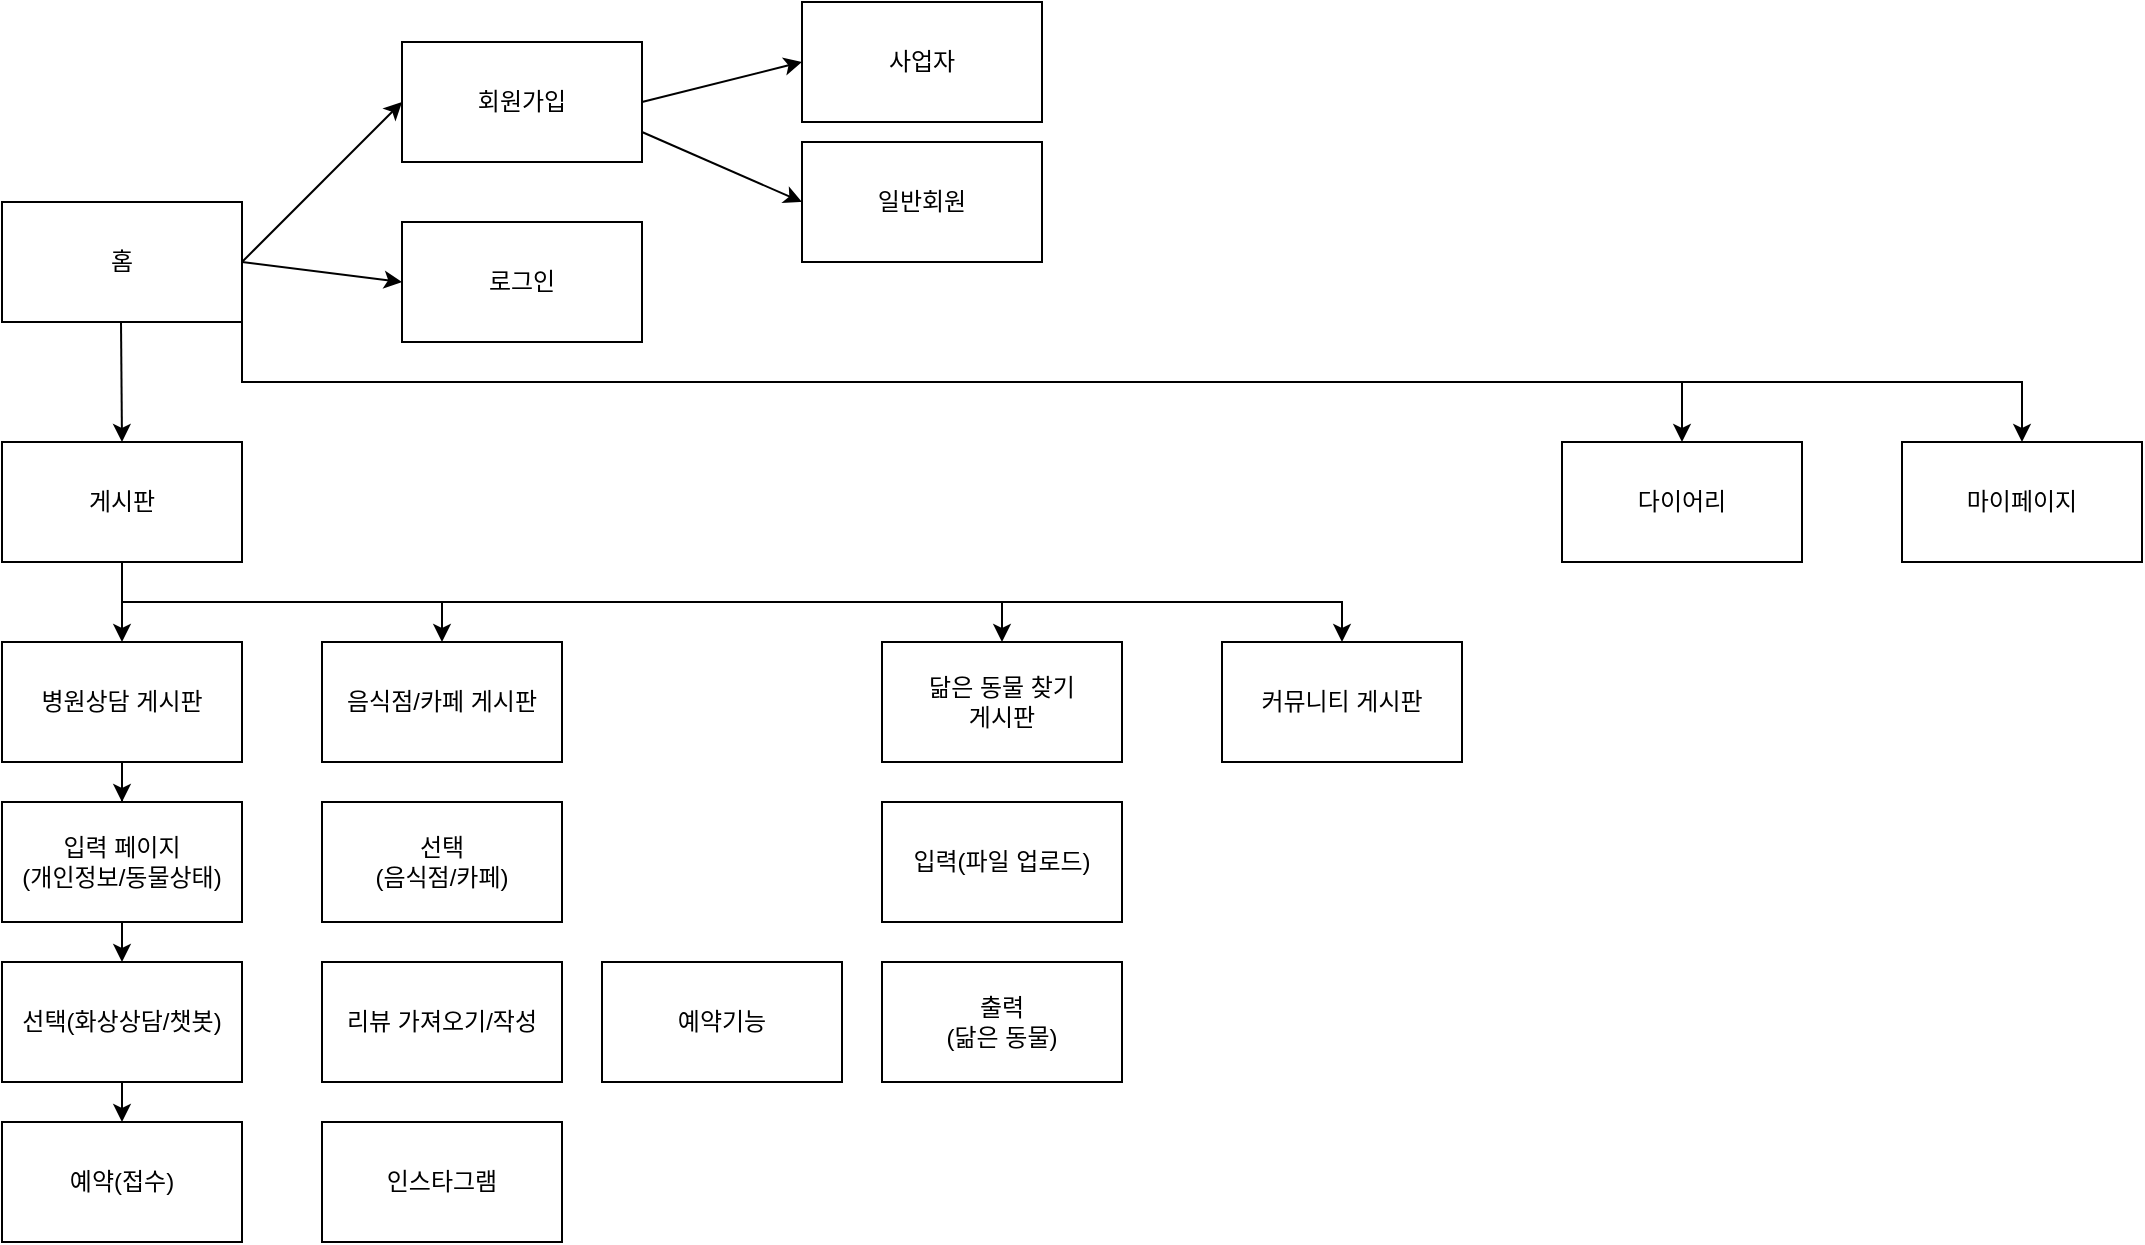 <mxfile version="14.6.0" type="github" pages="2">
  <diagram id="kgpKYQtTHZ0yAKxKKP6v" name="Page-1">
    <mxGraphModel dx="1483" dy="701" grid="1" gridSize="10" guides="1" tooltips="1" connect="1" arrows="1" fold="1" page="1" pageScale="1" pageWidth="2339" pageHeight="3300" math="0" shadow="0">
      <root>
        <mxCell id="0" />
        <mxCell id="1" parent="0" />
        <mxCell id="WUAXPZHOC5QMEnY2nZMM-40" style="edgeStyle=orthogonalEdgeStyle;rounded=0;orthogonalLoop=1;jettySize=auto;html=1;exitX=1;exitY=1;exitDx=0;exitDy=0;" edge="1" parent="1" source="raWUjm0LwEFKpukJs3A3-2" target="WUAXPZHOC5QMEnY2nZMM-19">
          <mxGeometry relative="1" as="geometry" />
        </mxCell>
        <mxCell id="WUAXPZHOC5QMEnY2nZMM-41" style="edgeStyle=orthogonalEdgeStyle;rounded=0;orthogonalLoop=1;jettySize=auto;html=1;exitX=1;exitY=1;exitDx=0;exitDy=0;" edge="1" parent="1" source="raWUjm0LwEFKpukJs3A3-2" target="WUAXPZHOC5QMEnY2nZMM-22">
          <mxGeometry relative="1" as="geometry" />
        </mxCell>
        <mxCell id="raWUjm0LwEFKpukJs3A3-2" value="홈" style="rounded=0;whiteSpace=wrap;html=1;" vertex="1" parent="1">
          <mxGeometry x="1120" y="540" width="120" height="60" as="geometry" />
        </mxCell>
        <mxCell id="raWUjm0LwEFKpukJs3A3-5" value="" style="endArrow=classic;html=1;" edge="1" parent="1">
          <mxGeometry width="50" height="50" relative="1" as="geometry">
            <mxPoint x="1179.5" y="600" as="sourcePoint" />
            <mxPoint x="1179.5" y="660" as="targetPoint" />
            <Array as="points">
              <mxPoint x="1180" y="660" />
            </Array>
          </mxGeometry>
        </mxCell>
        <mxCell id="WUAXPZHOC5QMEnY2nZMM-42" style="edgeStyle=orthogonalEdgeStyle;rounded=0;orthogonalLoop=1;jettySize=auto;html=1;exitX=0.5;exitY=1;exitDx=0;exitDy=0;" edge="1" parent="1" source="raWUjm0LwEFKpukJs3A3-7" target="WUAXPZHOC5QMEnY2nZMM-25">
          <mxGeometry relative="1" as="geometry" />
        </mxCell>
        <mxCell id="WUAXPZHOC5QMEnY2nZMM-46" style="edgeStyle=orthogonalEdgeStyle;rounded=0;orthogonalLoop=1;jettySize=auto;html=1;exitX=0.5;exitY=1;exitDx=0;exitDy=0;" edge="1" parent="1" source="raWUjm0LwEFKpukJs3A3-7" target="WUAXPZHOC5QMEnY2nZMM-30">
          <mxGeometry relative="1" as="geometry" />
        </mxCell>
        <mxCell id="WUAXPZHOC5QMEnY2nZMM-47" style="edgeStyle=orthogonalEdgeStyle;rounded=0;orthogonalLoop=1;jettySize=auto;html=1;exitX=0.5;exitY=1;exitDx=0;exitDy=0;" edge="1" parent="1" source="raWUjm0LwEFKpukJs3A3-7" target="WUAXPZHOC5QMEnY2nZMM-34">
          <mxGeometry relative="1" as="geometry" />
        </mxCell>
        <mxCell id="WUAXPZHOC5QMEnY2nZMM-48" style="edgeStyle=orthogonalEdgeStyle;rounded=0;orthogonalLoop=1;jettySize=auto;html=1;exitX=0.5;exitY=1;exitDx=0;exitDy=0;entryX=0.5;entryY=0;entryDx=0;entryDy=0;" edge="1" parent="1" source="raWUjm0LwEFKpukJs3A3-7" target="WUAXPZHOC5QMEnY2nZMM-39">
          <mxGeometry relative="1" as="geometry" />
        </mxCell>
        <mxCell id="raWUjm0LwEFKpukJs3A3-7" value="게시판" style="rounded=0;whiteSpace=wrap;html=1;" vertex="1" parent="1">
          <mxGeometry x="1120" y="660" width="120" height="60" as="geometry" />
        </mxCell>
        <mxCell id="WUAXPZHOC5QMEnY2nZMM-5" value="회원가입" style="rounded=0;whiteSpace=wrap;html=1;" vertex="1" parent="1">
          <mxGeometry x="1320" y="460" width="120" height="60" as="geometry" />
        </mxCell>
        <mxCell id="WUAXPZHOC5QMEnY2nZMM-6" value="로그인" style="rounded=0;whiteSpace=wrap;html=1;" vertex="1" parent="1">
          <mxGeometry x="1320" y="550" width="120" height="60" as="geometry" />
        </mxCell>
        <mxCell id="WUAXPZHOC5QMEnY2nZMM-7" value="" style="endArrow=classic;html=1;exitX=1;exitY=0.5;exitDx=0;exitDy=0;entryX=0;entryY=0.5;entryDx=0;entryDy=0;" edge="1" parent="1" source="raWUjm0LwEFKpukJs3A3-2" target="WUAXPZHOC5QMEnY2nZMM-6">
          <mxGeometry width="50" height="50" relative="1" as="geometry">
            <mxPoint x="1280" y="700" as="sourcePoint" />
            <mxPoint x="1330" y="650" as="targetPoint" />
          </mxGeometry>
        </mxCell>
        <mxCell id="WUAXPZHOC5QMEnY2nZMM-8" value="" style="endArrow=classic;html=1;entryX=0;entryY=0.5;entryDx=0;entryDy=0;" edge="1" parent="1" target="WUAXPZHOC5QMEnY2nZMM-5">
          <mxGeometry width="50" height="50" relative="1" as="geometry">
            <mxPoint x="1240" y="570" as="sourcePoint" />
            <mxPoint x="1330" y="650" as="targetPoint" />
          </mxGeometry>
        </mxCell>
        <mxCell id="WUAXPZHOC5QMEnY2nZMM-9" style="edgeStyle=orthogonalEdgeStyle;rounded=0;orthogonalLoop=1;jettySize=auto;html=1;exitX=0.5;exitY=1;exitDx=0;exitDy=0;" edge="1" parent="1" source="WUAXPZHOC5QMEnY2nZMM-6" target="WUAXPZHOC5QMEnY2nZMM-6">
          <mxGeometry relative="1" as="geometry" />
        </mxCell>
        <mxCell id="WUAXPZHOC5QMEnY2nZMM-11" value="" style="endArrow=classic;html=1;exitX=1;exitY=0.5;exitDx=0;exitDy=0;entryX=0;entryY=0.5;entryDx=0;entryDy=0;" edge="1" parent="1" source="WUAXPZHOC5QMEnY2nZMM-5" target="WUAXPZHOC5QMEnY2nZMM-13">
          <mxGeometry width="50" height="50" relative="1" as="geometry">
            <mxPoint x="1350" y="640" as="sourcePoint" />
            <mxPoint x="1510" y="500" as="targetPoint" />
          </mxGeometry>
        </mxCell>
        <mxCell id="WUAXPZHOC5QMEnY2nZMM-12" value="" style="endArrow=classic;html=1;exitX=1;exitY=0.75;exitDx=0;exitDy=0;entryX=0;entryY=0.5;entryDx=0;entryDy=0;" edge="1" parent="1" source="WUAXPZHOC5QMEnY2nZMM-5" target="WUAXPZHOC5QMEnY2nZMM-14">
          <mxGeometry width="50" height="50" relative="1" as="geometry">
            <mxPoint x="1350" y="640" as="sourcePoint" />
            <mxPoint x="1510" y="570" as="targetPoint" />
          </mxGeometry>
        </mxCell>
        <mxCell id="WUAXPZHOC5QMEnY2nZMM-13" value="사업자" style="rounded=0;whiteSpace=wrap;html=1;" vertex="1" parent="1">
          <mxGeometry x="1520" y="440" width="120" height="60" as="geometry" />
        </mxCell>
        <mxCell id="WUAXPZHOC5QMEnY2nZMM-14" value="일반회원" style="rounded=0;whiteSpace=wrap;html=1;" vertex="1" parent="1">
          <mxGeometry x="1520" y="510" width="120" height="60" as="geometry" />
        </mxCell>
        <mxCell id="WUAXPZHOC5QMEnY2nZMM-19" value="다이어리" style="rounded=0;whiteSpace=wrap;html=1;" vertex="1" parent="1">
          <mxGeometry x="1900" y="660" width="120" height="60" as="geometry" />
        </mxCell>
        <mxCell id="WUAXPZHOC5QMEnY2nZMM-22" value="마이페이지" style="rounded=0;whiteSpace=wrap;html=1;" vertex="1" parent="1">
          <mxGeometry x="2070" y="660" width="120" height="60" as="geometry" />
        </mxCell>
        <mxCell id="WUAXPZHOC5QMEnY2nZMM-45" style="edgeStyle=orthogonalEdgeStyle;rounded=0;orthogonalLoop=1;jettySize=auto;html=1;exitX=0.5;exitY=1;exitDx=0;exitDy=0;entryX=0.5;entryY=0;entryDx=0;entryDy=0;" edge="1" parent="1" source="WUAXPZHOC5QMEnY2nZMM-23" target="WUAXPZHOC5QMEnY2nZMM-26">
          <mxGeometry relative="1" as="geometry" />
        </mxCell>
        <mxCell id="WUAXPZHOC5QMEnY2nZMM-23" value="선택(화상상담/챗봇)" style="rounded=0;whiteSpace=wrap;html=1;" vertex="1" parent="1">
          <mxGeometry x="1120" y="920" width="120" height="60" as="geometry" />
        </mxCell>
        <mxCell id="WUAXPZHOC5QMEnY2nZMM-44" style="edgeStyle=orthogonalEdgeStyle;rounded=0;orthogonalLoop=1;jettySize=auto;html=1;exitX=0.5;exitY=1;exitDx=0;exitDy=0;entryX=0.5;entryY=0;entryDx=0;entryDy=0;" edge="1" parent="1" source="WUAXPZHOC5QMEnY2nZMM-24" target="WUAXPZHOC5QMEnY2nZMM-23">
          <mxGeometry relative="1" as="geometry" />
        </mxCell>
        <mxCell id="WUAXPZHOC5QMEnY2nZMM-24" value="입력 페이지&lt;br&gt;(개인정보/동물상태)" style="rounded=0;whiteSpace=wrap;html=1;" vertex="1" parent="1">
          <mxGeometry x="1120" y="840" width="120" height="60" as="geometry" />
        </mxCell>
        <mxCell id="WUAXPZHOC5QMEnY2nZMM-43" style="edgeStyle=orthogonalEdgeStyle;rounded=0;orthogonalLoop=1;jettySize=auto;html=1;exitX=0.5;exitY=1;exitDx=0;exitDy=0;" edge="1" parent="1" source="WUAXPZHOC5QMEnY2nZMM-25" target="WUAXPZHOC5QMEnY2nZMM-24">
          <mxGeometry relative="1" as="geometry" />
        </mxCell>
        <mxCell id="WUAXPZHOC5QMEnY2nZMM-25" value="병원상담 게시판" style="rounded=0;whiteSpace=wrap;html=1;" vertex="1" parent="1">
          <mxGeometry x="1120" y="760" width="120" height="60" as="geometry" />
        </mxCell>
        <mxCell id="WUAXPZHOC5QMEnY2nZMM-26" value="예약(접수)" style="rounded=0;whiteSpace=wrap;html=1;" vertex="1" parent="1">
          <mxGeometry x="1120" y="1000" width="120" height="60" as="geometry" />
        </mxCell>
        <mxCell id="WUAXPZHOC5QMEnY2nZMM-27" value="인스타그램" style="rounded=0;whiteSpace=wrap;html=1;" vertex="1" parent="1">
          <mxGeometry x="1280" y="1000" width="120" height="60" as="geometry" />
        </mxCell>
        <mxCell id="WUAXPZHOC5QMEnY2nZMM-28" value="리뷰 가져오기/작성" style="rounded=0;whiteSpace=wrap;html=1;" vertex="1" parent="1">
          <mxGeometry x="1280" y="920" width="120" height="60" as="geometry" />
        </mxCell>
        <mxCell id="WUAXPZHOC5QMEnY2nZMM-29" value="선택&lt;br&gt;(음식점/카페)" style="rounded=0;whiteSpace=wrap;html=1;" vertex="1" parent="1">
          <mxGeometry x="1280" y="840" width="120" height="60" as="geometry" />
        </mxCell>
        <mxCell id="WUAXPZHOC5QMEnY2nZMM-30" value="음식점/카페 게시판" style="rounded=0;whiteSpace=wrap;html=1;" vertex="1" parent="1">
          <mxGeometry x="1280" y="760" width="120" height="60" as="geometry" />
        </mxCell>
        <mxCell id="WUAXPZHOC5QMEnY2nZMM-32" value="출력&lt;br&gt;(닮은 동물)" style="rounded=0;whiteSpace=wrap;html=1;" vertex="1" parent="1">
          <mxGeometry x="1560" y="920" width="120" height="60" as="geometry" />
        </mxCell>
        <mxCell id="WUAXPZHOC5QMEnY2nZMM-33" value="입력(파일 업로드)" style="rounded=0;whiteSpace=wrap;html=1;" vertex="1" parent="1">
          <mxGeometry x="1560" y="840" width="120" height="60" as="geometry" />
        </mxCell>
        <mxCell id="WUAXPZHOC5QMEnY2nZMM-34" value="닮은 동물 찾기&lt;br&gt;게시판" style="rounded=0;whiteSpace=wrap;html=1;" vertex="1" parent="1">
          <mxGeometry x="1560" y="760" width="120" height="60" as="geometry" />
        </mxCell>
        <mxCell id="WUAXPZHOC5QMEnY2nZMM-35" value="예약기능" style="rounded=0;whiteSpace=wrap;html=1;" vertex="1" parent="1">
          <mxGeometry x="1420" y="920" width="120" height="60" as="geometry" />
        </mxCell>
        <mxCell id="WUAXPZHOC5QMEnY2nZMM-39" value="커뮤니티 게시판" style="rounded=0;whiteSpace=wrap;html=1;" vertex="1" parent="1">
          <mxGeometry x="1730" y="760" width="120" height="60" as="geometry" />
        </mxCell>
      </root>
    </mxGraphModel>
  </diagram>
  <diagram id="6yoQo2bE6TiGa_mnWJY3" name="Page-2">
    <mxGraphModel dx="1730" dy="913" grid="1" gridSize="10" guides="1" tooltips="1" connect="1" arrows="1" fold="1" page="1" pageScale="1" pageWidth="827" pageHeight="1169" math="0" shadow="0">
      <root>
        <mxCell id="7L7yaQTqH9W5R-ABc_-u-0" />
        <mxCell id="7L7yaQTqH9W5R-ABc_-u-1" parent="7L7yaQTqH9W5R-ABc_-u-0" />
      </root>
    </mxGraphModel>
  </diagram>
</mxfile>
